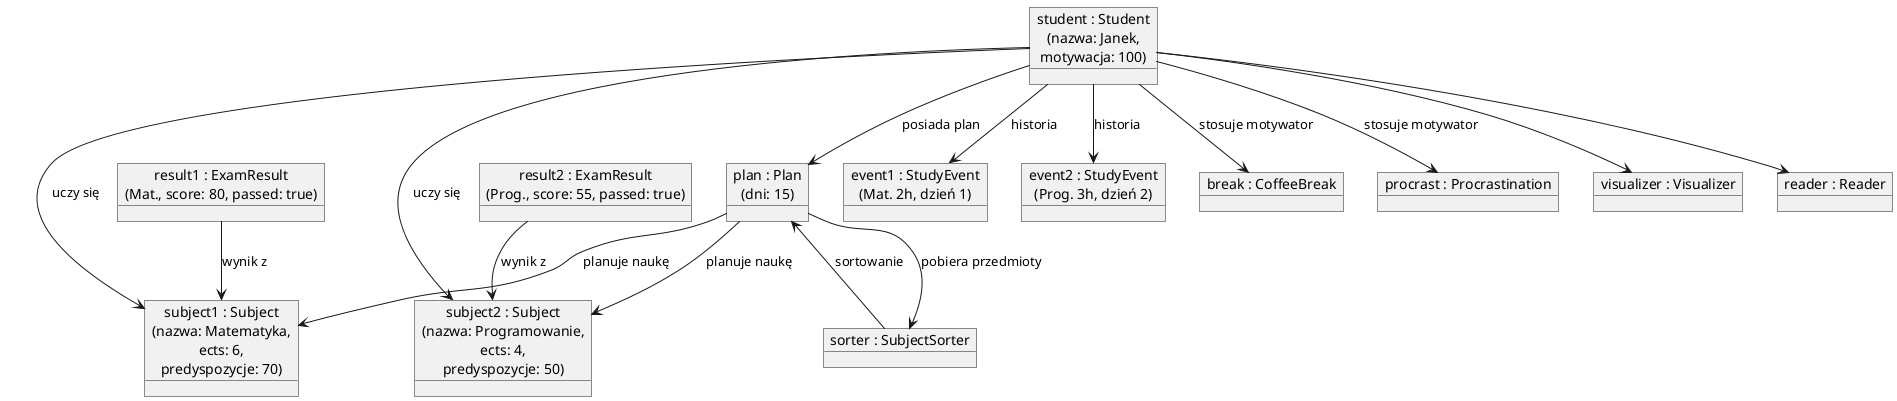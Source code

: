 @startuml
object "student : Student\n(nazwa: Janek,\nmotywacja: 100)" as student
object "plan : Plan\n(dni: 15)" as plan
object "subject1 : Subject\n(nazwa: Matematyka,\nects: 6,\npredyspozycje: 70)" as math
object "subject2 : Subject\n(nazwa: Programowanie,\nects: 4,\npredyspozycje: 50)" as prog
object "sorter : SubjectSorter" as sorter
object "event1 : StudyEvent\n(Mat. 2h, dzień 1)" as event1
object "event2 : StudyEvent\n(Prog. 3h, dzień 2)" as event2
object "break : CoffeeBreak" as break
object "procrast : Procrastination" as procrast
object "result1 : ExamResult\n(Mat., score: 80, passed: true)" as result1
object "result2 : ExamResult\n(Prog., score: 55, passed: true)" as result2
object "visualizer : Visualizer" as visualizer
object "reader : Reader" as reader

student --> plan : posiada plan
student --> math : uczy się
student --> prog : uczy się
student --> event1 : historia
student --> event2 : historia
student --> break : stosuje motywator
student --> procrast : stosuje motywator
student --> visualizer
student --> reader
plan --> math : planuje naukę
plan --> prog : planuje naukę
sorter --> plan : sortowanie
plan --> sorter : pobiera przedmioty
result1 --> math : wynik z
result2 --> prog : wynik z

@enduml